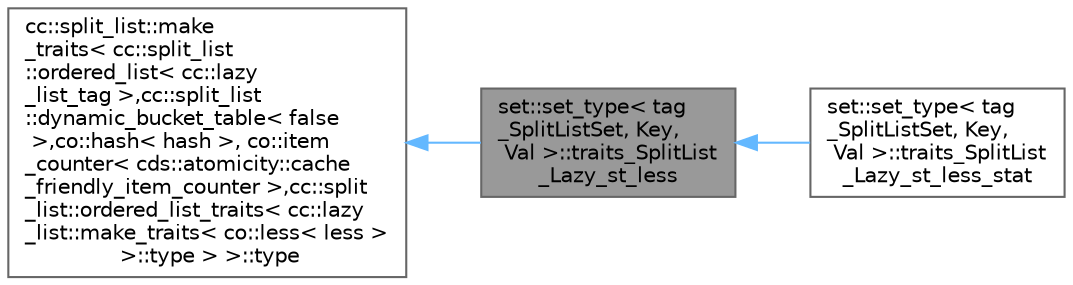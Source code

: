 digraph "set::set_type&lt; tag_SplitListSet, Key, Val &gt;::traits_SplitList_Lazy_st_less"
{
 // LATEX_PDF_SIZE
  bgcolor="transparent";
  edge [fontname=Helvetica,fontsize=10,labelfontname=Helvetica,labelfontsize=10];
  node [fontname=Helvetica,fontsize=10,shape=box,height=0.2,width=0.4];
  rankdir="LR";
  Node1 [id="Node000001",label="set::set_type\< tag\l_SplitListSet, Key,\l Val \>::traits_SplitList\l_Lazy_st_less",height=0.2,width=0.4,color="gray40", fillcolor="grey60", style="filled", fontcolor="black",tooltip=" "];
  Node2 -> Node1 [id="edge3_Node000001_Node000002",dir="back",color="steelblue1",style="solid",tooltip=" "];
  Node2 [id="Node000002",label="cc::split_list::make\l_traits\< cc::split_list\l::ordered_list\< cc::lazy\l_list_tag \>,cc::split_list\l::dynamic_bucket_table\< false\l \>,co::hash\< hash \>, co::item\l_counter\< cds::atomicity::cache\l_friendly_item_counter \>,cc::split\l_list::ordered_list_traits\< cc::lazy\l_list::make_traits\< co::less\< less \>\l \>::type \> \>::type",height=0.2,width=0.4,color="gray40", fillcolor="white", style="filled",tooltip=" "];
  Node1 -> Node3 [id="edge4_Node000001_Node000003",dir="back",color="steelblue1",style="solid",tooltip=" "];
  Node3 [id="Node000003",label="set::set_type\< tag\l_SplitListSet, Key,\l Val \>::traits_SplitList\l_Lazy_st_less_stat",height=0.2,width=0.4,color="gray40", fillcolor="white", style="filled",URL="$structset_1_1set__type_3_01tag___split_list_set_00_01_key_00_01_val_01_4_1_1traits___split_list___lazy__st__less__stat.html",tooltip=" "];
}
